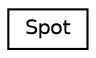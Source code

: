 digraph "Graphical Class Hierarchy"
{
 // LATEX_PDF_SIZE
  edge [fontname="Helvetica",fontsize="10",labelfontname="Helvetica",labelfontsize="10"];
  node [fontname="Helvetica",fontsize="10",shape=record];
  rankdir="LR";
  Node0 [label="Spot",height=0.2,width=0.4,color="black", fillcolor="white", style="filled",URL="$structSpot.html",tooltip=" "];
}
